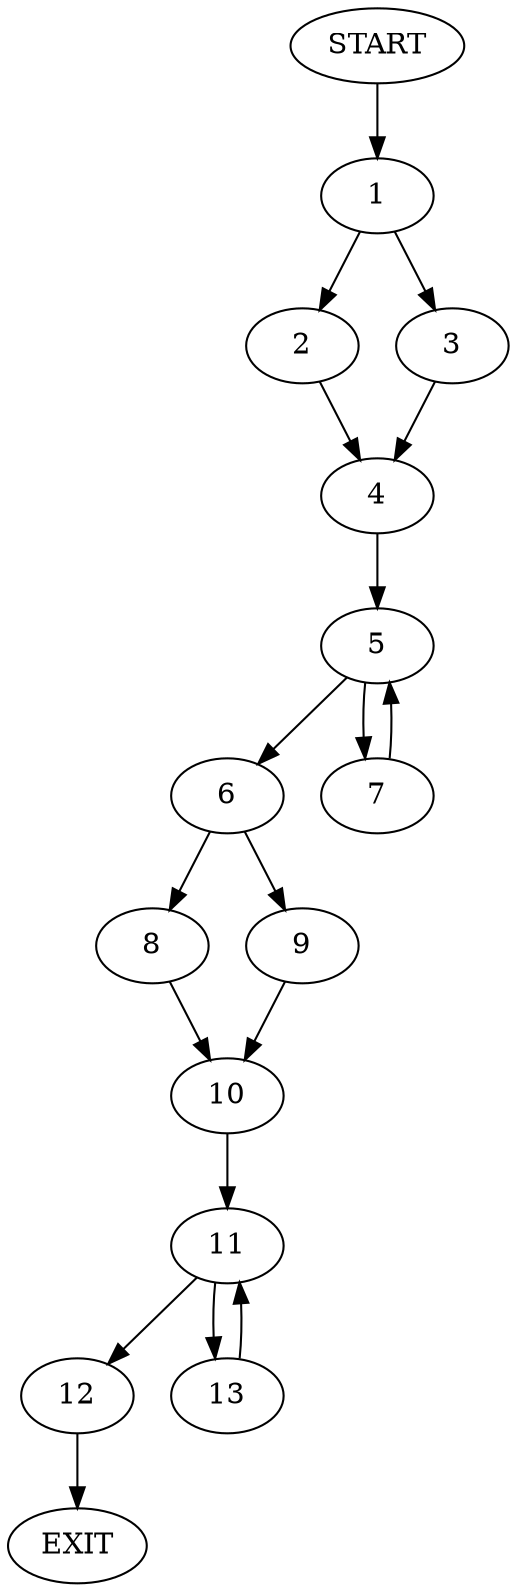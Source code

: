 digraph {
0 [label="START"]
14 [label="EXIT"]
0 -> 1
1 -> 2
1 -> 3
2 -> 4
3 -> 4
4 -> 5
5 -> 6
5 -> 7
6 -> 8
6 -> 9
7 -> 5
9 -> 10
8 -> 10
10 -> 11
11 -> 12
11 -> 13
12 -> 14
13 -> 11
}
